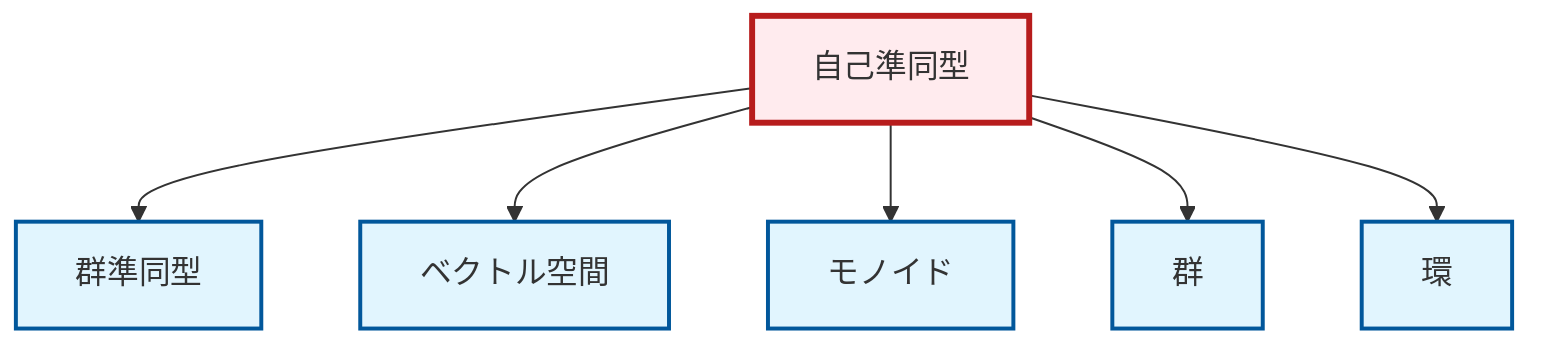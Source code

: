 graph TD
    classDef definition fill:#e1f5fe,stroke:#01579b,stroke-width:2px
    classDef theorem fill:#f3e5f5,stroke:#4a148c,stroke-width:2px
    classDef axiom fill:#fff3e0,stroke:#e65100,stroke-width:2px
    classDef example fill:#e8f5e9,stroke:#1b5e20,stroke-width:2px
    classDef current fill:#ffebee,stroke:#b71c1c,stroke-width:3px
    def-homomorphism["群準同型"]:::definition
    def-vector-space["ベクトル空間"]:::definition
    def-group["群"]:::definition
    def-monoid["モノイド"]:::definition
    def-ring["環"]:::definition
    def-endomorphism["自己準同型"]:::definition
    def-endomorphism --> def-homomorphism
    def-endomorphism --> def-vector-space
    def-endomorphism --> def-monoid
    def-endomorphism --> def-group
    def-endomorphism --> def-ring
    class def-endomorphism current